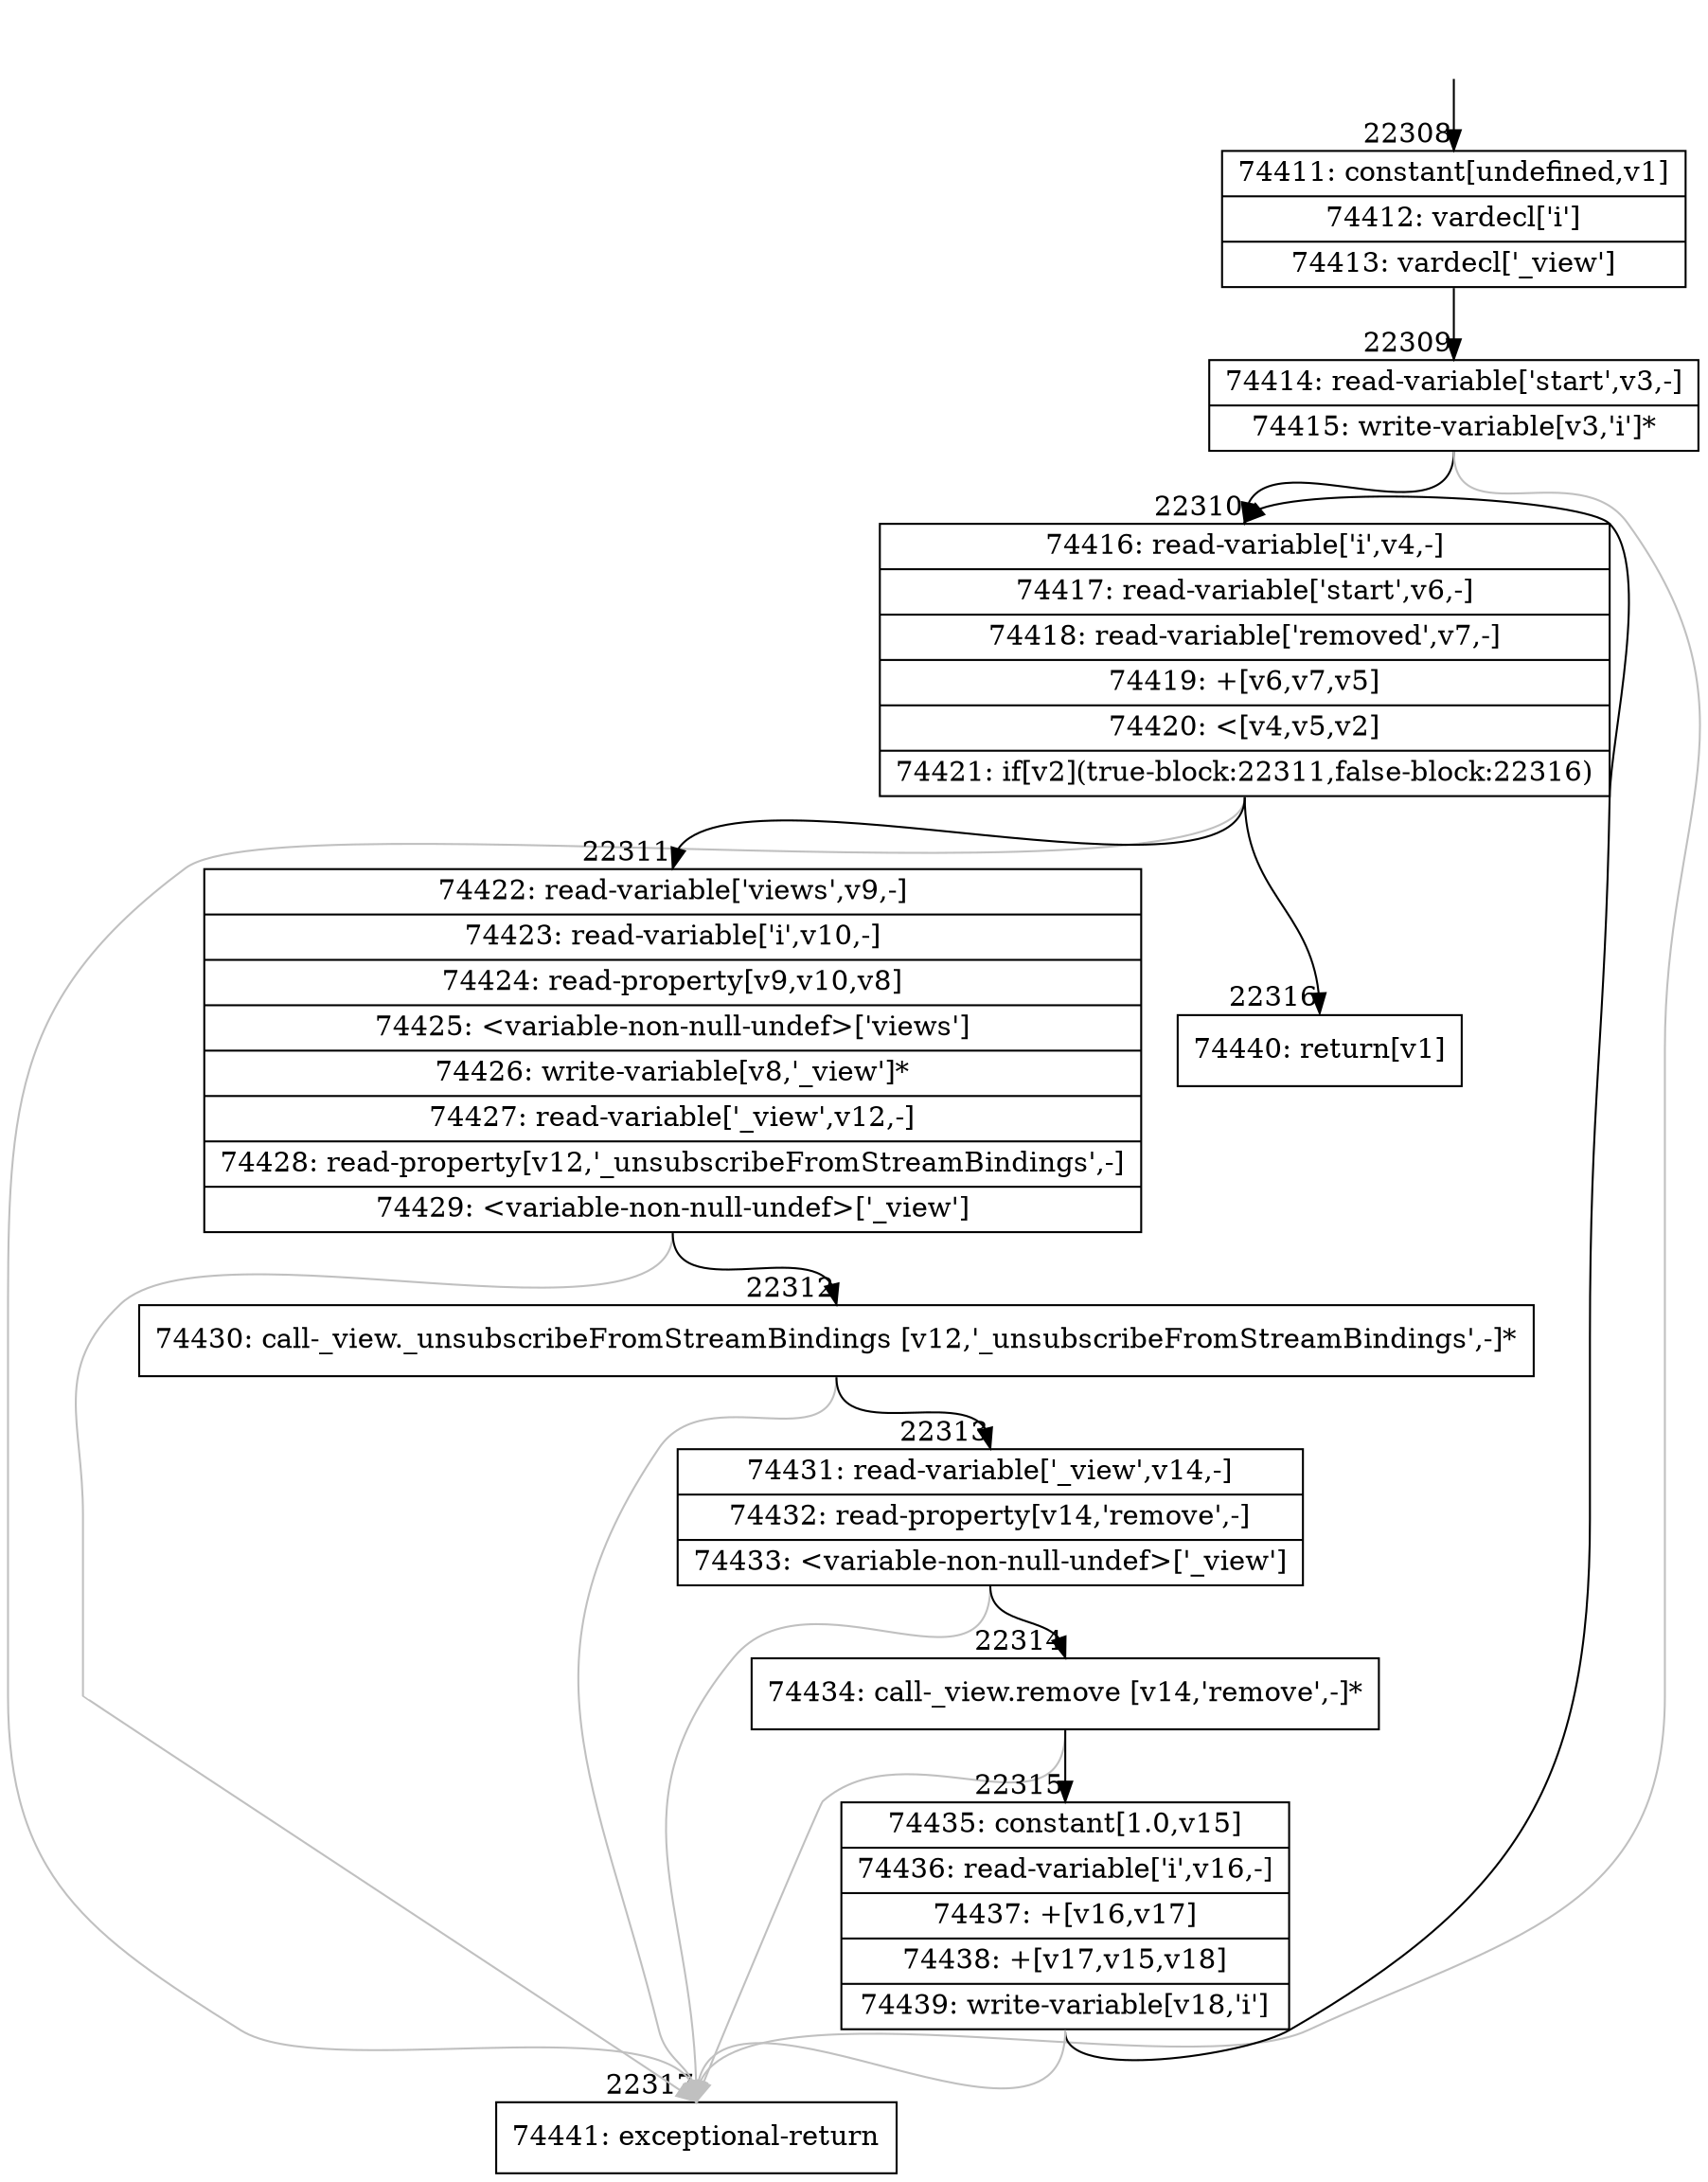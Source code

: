 digraph {
rankdir="TD"
BB_entry1946[shape=none,label=""];
BB_entry1946 -> BB22308 [tailport=s, headport=n, headlabel="    22308"]
BB22308 [shape=record label="{74411: constant[undefined,v1]|74412: vardecl['i']|74413: vardecl['_view']}" ] 
BB22308 -> BB22309 [tailport=s, headport=n, headlabel="      22309"]
BB22309 [shape=record label="{74414: read-variable['start',v3,-]|74415: write-variable[v3,'i']*}" ] 
BB22309 -> BB22310 [tailport=s, headport=n, headlabel="      22310"]
BB22309 -> BB22317 [tailport=s, headport=n, color=gray, headlabel="      22317"]
BB22310 [shape=record label="{74416: read-variable['i',v4,-]|74417: read-variable['start',v6,-]|74418: read-variable['removed',v7,-]|74419: +[v6,v7,v5]|74420: \<[v4,v5,v2]|74421: if[v2](true-block:22311,false-block:22316)}" ] 
BB22310 -> BB22311 [tailport=s, headport=n, headlabel="      22311"]
BB22310 -> BB22316 [tailport=s, headport=n, headlabel="      22316"]
BB22310 -> BB22317 [tailport=s, headport=n, color=gray]
BB22311 [shape=record label="{74422: read-variable['views',v9,-]|74423: read-variable['i',v10,-]|74424: read-property[v9,v10,v8]|74425: \<variable-non-null-undef\>['views']|74426: write-variable[v8,'_view']*|74427: read-variable['_view',v12,-]|74428: read-property[v12,'_unsubscribeFromStreamBindings',-]|74429: \<variable-non-null-undef\>['_view']}" ] 
BB22311 -> BB22312 [tailport=s, headport=n, headlabel="      22312"]
BB22311 -> BB22317 [tailport=s, headport=n, color=gray]
BB22312 [shape=record label="{74430: call-_view._unsubscribeFromStreamBindings [v12,'_unsubscribeFromStreamBindings',-]*}" ] 
BB22312 -> BB22313 [tailport=s, headport=n, headlabel="      22313"]
BB22312 -> BB22317 [tailport=s, headport=n, color=gray]
BB22313 [shape=record label="{74431: read-variable['_view',v14,-]|74432: read-property[v14,'remove',-]|74433: \<variable-non-null-undef\>['_view']}" ] 
BB22313 -> BB22314 [tailport=s, headport=n, headlabel="      22314"]
BB22313 -> BB22317 [tailport=s, headport=n, color=gray]
BB22314 [shape=record label="{74434: call-_view.remove [v14,'remove',-]*}" ] 
BB22314 -> BB22315 [tailport=s, headport=n, headlabel="      22315"]
BB22314 -> BB22317 [tailport=s, headport=n, color=gray]
BB22315 [shape=record label="{74435: constant[1.0,v15]|74436: read-variable['i',v16,-]|74437: +[v16,v17]|74438: +[v17,v15,v18]|74439: write-variable[v18,'i']}" ] 
BB22315 -> BB22310 [tailport=s, headport=n]
BB22315 -> BB22317 [tailport=s, headport=n, color=gray]
BB22316 [shape=record label="{74440: return[v1]}" ] 
BB22317 [shape=record label="{74441: exceptional-return}" ] 
//#$~ 42002
}
